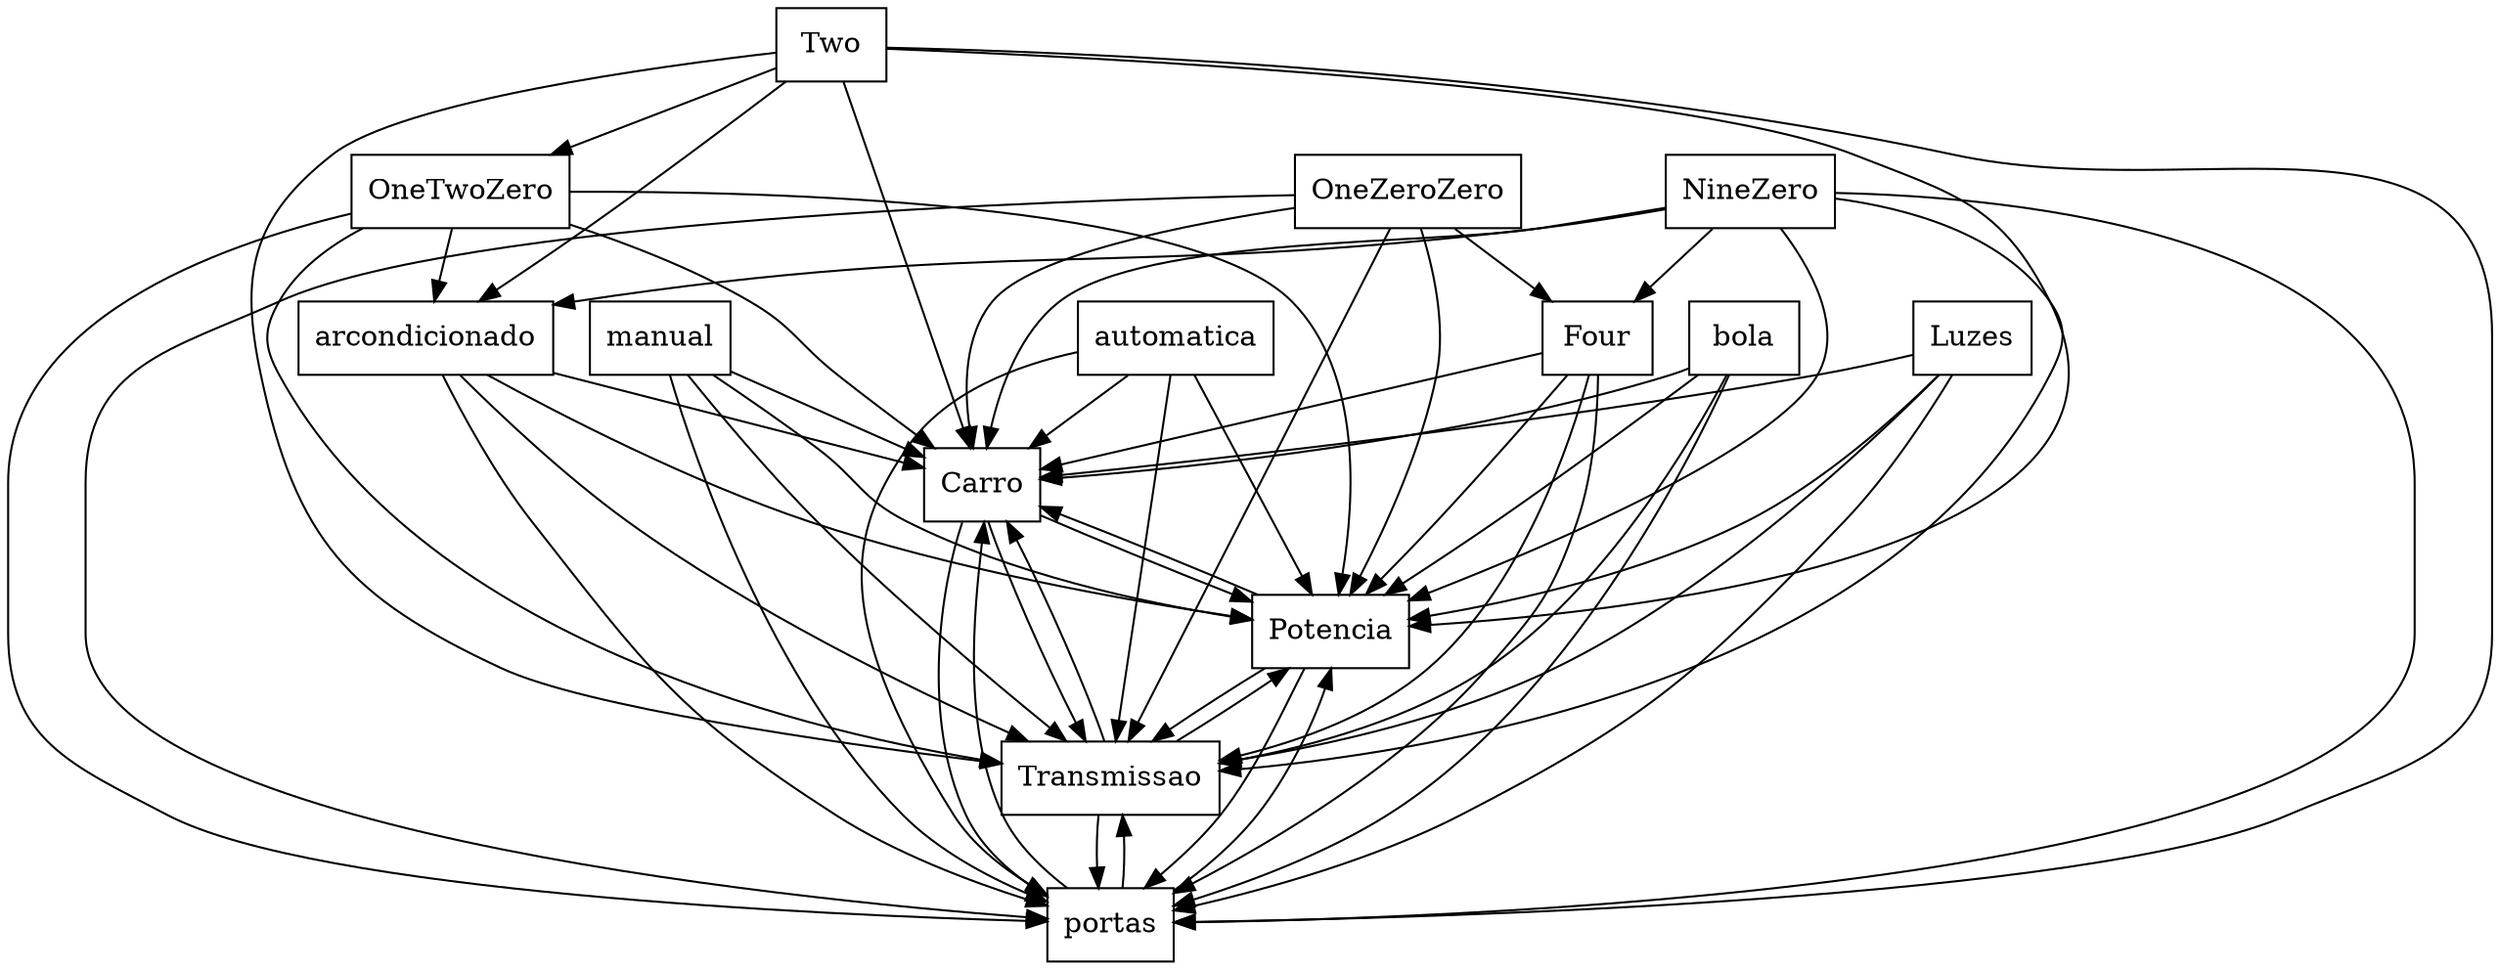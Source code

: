 digraph{
graph [rankdir=TB];
node [shape=box];
edge [arrowhead=normal];
0[label="arcondicionado",]
1[label="automatica",]
2[label="Carro",]
3[label="Potencia",]
4[label="Four",]
5[label="Two",]
6[label="manual",]
7[label="Luzes",]
8[label="bola",]
9[label="portas",]
10[label="NineZero",]
11[label="OneTwoZero",]
12[label="Transmissao",]
13[label="OneZeroZero",]
0->2[label="",]
0->3[label="",]
0->9[label="",]
0->12[label="",]
1->2[label="",]
1->3[label="",]
1->9[label="",]
1->12[label="",]
2->3[label="",]
2->9[label="",]
2->12[label="",]
3->2[label="",]
3->9[label="",]
3->12[label="",]
4->2[label="",]
4->3[label="",]
4->9[label="",]
4->12[label="",]
5->0[label="",]
5->2[label="",]
5->3[label="",]
5->9[label="",]
5->11[label="",]
5->12[label="",]
6->2[label="",]
6->3[label="",]
6->9[label="",]
6->12[label="",]
7->2[label="",]
7->3[label="",]
7->9[label="",]
7->12[label="",]
8->2[label="",]
8->3[label="",]
8->9[label="",]
8->12[label="",]
9->2[label="",]
9->3[label="",]
9->12[label="",]
10->0[label="",]
10->2[label="",]
10->3[label="",]
10->4[label="",]
10->9[label="",]
10->12[label="",]
11->0[label="",]
11->2[label="",]
11->3[label="",]
11->9[label="",]
11->12[label="",]
12->2[label="",]
12->3[label="",]
12->9[label="",]
13->2[label="",]
13->3[label="",]
13->4[label="",]
13->9[label="",]
13->12[label="",]
}
